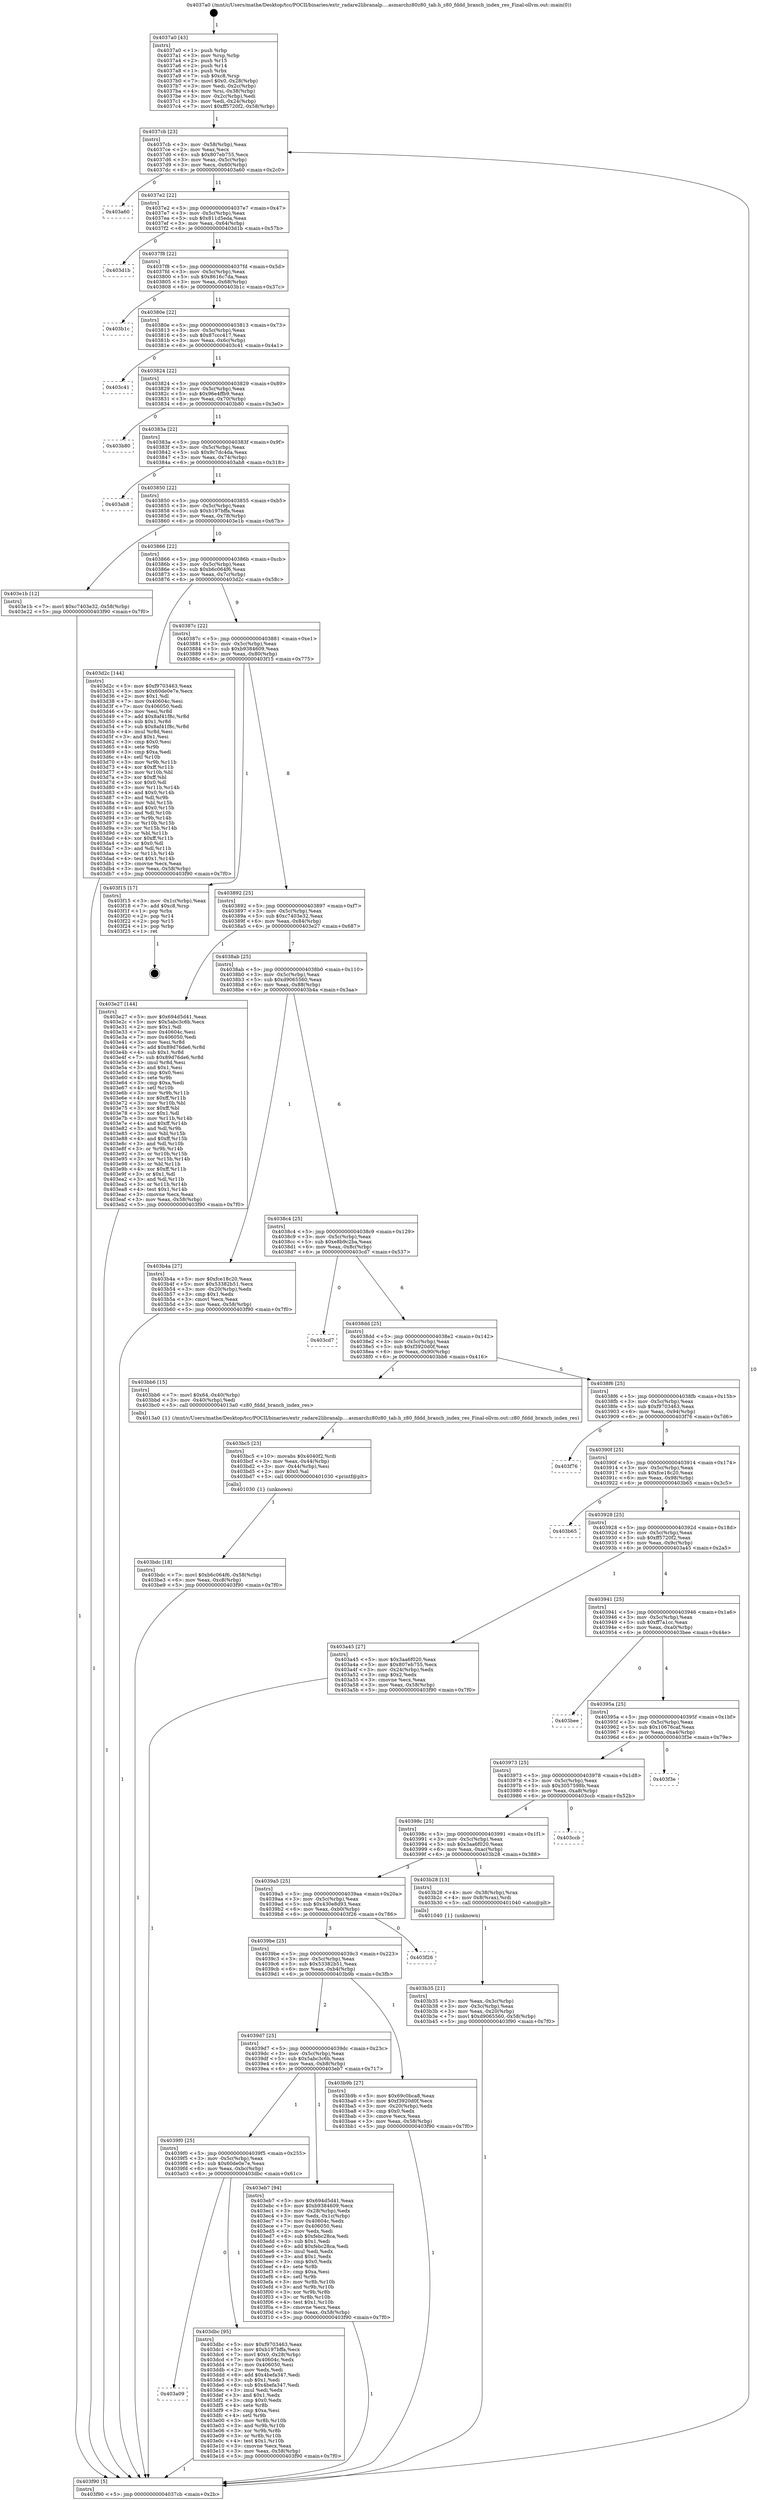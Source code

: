 digraph "0x4037a0" {
  label = "0x4037a0 (/mnt/c/Users/mathe/Desktop/tcc/POCII/binaries/extr_radare2libranalp....asmarchz80z80_tab.h_z80_fddd_branch_index_res_Final-ollvm.out::main(0))"
  labelloc = "t"
  node[shape=record]

  Entry [label="",width=0.3,height=0.3,shape=circle,fillcolor=black,style=filled]
  "0x4037cb" [label="{
     0x4037cb [23]\l
     | [instrs]\l
     &nbsp;&nbsp;0x4037cb \<+3\>: mov -0x58(%rbp),%eax\l
     &nbsp;&nbsp;0x4037ce \<+2\>: mov %eax,%ecx\l
     &nbsp;&nbsp;0x4037d0 \<+6\>: sub $0x807eb755,%ecx\l
     &nbsp;&nbsp;0x4037d6 \<+3\>: mov %eax,-0x5c(%rbp)\l
     &nbsp;&nbsp;0x4037d9 \<+3\>: mov %ecx,-0x60(%rbp)\l
     &nbsp;&nbsp;0x4037dc \<+6\>: je 0000000000403a60 \<main+0x2c0\>\l
  }"]
  "0x403a60" [label="{
     0x403a60\l
  }", style=dashed]
  "0x4037e2" [label="{
     0x4037e2 [22]\l
     | [instrs]\l
     &nbsp;&nbsp;0x4037e2 \<+5\>: jmp 00000000004037e7 \<main+0x47\>\l
     &nbsp;&nbsp;0x4037e7 \<+3\>: mov -0x5c(%rbp),%eax\l
     &nbsp;&nbsp;0x4037ea \<+5\>: sub $0x811d5eda,%eax\l
     &nbsp;&nbsp;0x4037ef \<+3\>: mov %eax,-0x64(%rbp)\l
     &nbsp;&nbsp;0x4037f2 \<+6\>: je 0000000000403d1b \<main+0x57b\>\l
  }"]
  Exit [label="",width=0.3,height=0.3,shape=circle,fillcolor=black,style=filled,peripheries=2]
  "0x403d1b" [label="{
     0x403d1b\l
  }", style=dashed]
  "0x4037f8" [label="{
     0x4037f8 [22]\l
     | [instrs]\l
     &nbsp;&nbsp;0x4037f8 \<+5\>: jmp 00000000004037fd \<main+0x5d\>\l
     &nbsp;&nbsp;0x4037fd \<+3\>: mov -0x5c(%rbp),%eax\l
     &nbsp;&nbsp;0x403800 \<+5\>: sub $0x8616c7da,%eax\l
     &nbsp;&nbsp;0x403805 \<+3\>: mov %eax,-0x68(%rbp)\l
     &nbsp;&nbsp;0x403808 \<+6\>: je 0000000000403b1c \<main+0x37c\>\l
  }"]
  "0x403a09" [label="{
     0x403a09\l
  }", style=dashed]
  "0x403b1c" [label="{
     0x403b1c\l
  }", style=dashed]
  "0x40380e" [label="{
     0x40380e [22]\l
     | [instrs]\l
     &nbsp;&nbsp;0x40380e \<+5\>: jmp 0000000000403813 \<main+0x73\>\l
     &nbsp;&nbsp;0x403813 \<+3\>: mov -0x5c(%rbp),%eax\l
     &nbsp;&nbsp;0x403816 \<+5\>: sub $0x87ccc417,%eax\l
     &nbsp;&nbsp;0x40381b \<+3\>: mov %eax,-0x6c(%rbp)\l
     &nbsp;&nbsp;0x40381e \<+6\>: je 0000000000403c41 \<main+0x4a1\>\l
  }"]
  "0x403dbc" [label="{
     0x403dbc [95]\l
     | [instrs]\l
     &nbsp;&nbsp;0x403dbc \<+5\>: mov $0xf9703463,%eax\l
     &nbsp;&nbsp;0x403dc1 \<+5\>: mov $0xb197bffa,%ecx\l
     &nbsp;&nbsp;0x403dc6 \<+7\>: movl $0x0,-0x28(%rbp)\l
     &nbsp;&nbsp;0x403dcd \<+7\>: mov 0x40604c,%edx\l
     &nbsp;&nbsp;0x403dd4 \<+7\>: mov 0x406050,%esi\l
     &nbsp;&nbsp;0x403ddb \<+2\>: mov %edx,%edi\l
     &nbsp;&nbsp;0x403ddd \<+6\>: add $0x4befa347,%edi\l
     &nbsp;&nbsp;0x403de3 \<+3\>: sub $0x1,%edi\l
     &nbsp;&nbsp;0x403de6 \<+6\>: sub $0x4befa347,%edi\l
     &nbsp;&nbsp;0x403dec \<+3\>: imul %edi,%edx\l
     &nbsp;&nbsp;0x403def \<+3\>: and $0x1,%edx\l
     &nbsp;&nbsp;0x403df2 \<+3\>: cmp $0x0,%edx\l
     &nbsp;&nbsp;0x403df5 \<+4\>: sete %r8b\l
     &nbsp;&nbsp;0x403df9 \<+3\>: cmp $0xa,%esi\l
     &nbsp;&nbsp;0x403dfc \<+4\>: setl %r9b\l
     &nbsp;&nbsp;0x403e00 \<+3\>: mov %r8b,%r10b\l
     &nbsp;&nbsp;0x403e03 \<+3\>: and %r9b,%r10b\l
     &nbsp;&nbsp;0x403e06 \<+3\>: xor %r9b,%r8b\l
     &nbsp;&nbsp;0x403e09 \<+3\>: or %r8b,%r10b\l
     &nbsp;&nbsp;0x403e0c \<+4\>: test $0x1,%r10b\l
     &nbsp;&nbsp;0x403e10 \<+3\>: cmovne %ecx,%eax\l
     &nbsp;&nbsp;0x403e13 \<+3\>: mov %eax,-0x58(%rbp)\l
     &nbsp;&nbsp;0x403e16 \<+5\>: jmp 0000000000403f90 \<main+0x7f0\>\l
  }"]
  "0x403c41" [label="{
     0x403c41\l
  }", style=dashed]
  "0x403824" [label="{
     0x403824 [22]\l
     | [instrs]\l
     &nbsp;&nbsp;0x403824 \<+5\>: jmp 0000000000403829 \<main+0x89\>\l
     &nbsp;&nbsp;0x403829 \<+3\>: mov -0x5c(%rbp),%eax\l
     &nbsp;&nbsp;0x40382c \<+5\>: sub $0x96e4ffb9,%eax\l
     &nbsp;&nbsp;0x403831 \<+3\>: mov %eax,-0x70(%rbp)\l
     &nbsp;&nbsp;0x403834 \<+6\>: je 0000000000403b80 \<main+0x3e0\>\l
  }"]
  "0x4039f0" [label="{
     0x4039f0 [25]\l
     | [instrs]\l
     &nbsp;&nbsp;0x4039f0 \<+5\>: jmp 00000000004039f5 \<main+0x255\>\l
     &nbsp;&nbsp;0x4039f5 \<+3\>: mov -0x5c(%rbp),%eax\l
     &nbsp;&nbsp;0x4039f8 \<+5\>: sub $0x60de0e7e,%eax\l
     &nbsp;&nbsp;0x4039fd \<+6\>: mov %eax,-0xbc(%rbp)\l
     &nbsp;&nbsp;0x403a03 \<+6\>: je 0000000000403dbc \<main+0x61c\>\l
  }"]
  "0x403b80" [label="{
     0x403b80\l
  }", style=dashed]
  "0x40383a" [label="{
     0x40383a [22]\l
     | [instrs]\l
     &nbsp;&nbsp;0x40383a \<+5\>: jmp 000000000040383f \<main+0x9f\>\l
     &nbsp;&nbsp;0x40383f \<+3\>: mov -0x5c(%rbp),%eax\l
     &nbsp;&nbsp;0x403842 \<+5\>: sub $0x9c7dc4da,%eax\l
     &nbsp;&nbsp;0x403847 \<+3\>: mov %eax,-0x74(%rbp)\l
     &nbsp;&nbsp;0x40384a \<+6\>: je 0000000000403ab8 \<main+0x318\>\l
  }"]
  "0x403eb7" [label="{
     0x403eb7 [94]\l
     | [instrs]\l
     &nbsp;&nbsp;0x403eb7 \<+5\>: mov $0x694d5d41,%eax\l
     &nbsp;&nbsp;0x403ebc \<+5\>: mov $0xb9384609,%ecx\l
     &nbsp;&nbsp;0x403ec1 \<+3\>: mov -0x28(%rbp),%edx\l
     &nbsp;&nbsp;0x403ec4 \<+3\>: mov %edx,-0x1c(%rbp)\l
     &nbsp;&nbsp;0x403ec7 \<+7\>: mov 0x40604c,%edx\l
     &nbsp;&nbsp;0x403ece \<+7\>: mov 0x406050,%esi\l
     &nbsp;&nbsp;0x403ed5 \<+2\>: mov %edx,%edi\l
     &nbsp;&nbsp;0x403ed7 \<+6\>: sub $0xfebc28ca,%edi\l
     &nbsp;&nbsp;0x403edd \<+3\>: sub $0x1,%edi\l
     &nbsp;&nbsp;0x403ee0 \<+6\>: add $0xfebc28ca,%edi\l
     &nbsp;&nbsp;0x403ee6 \<+3\>: imul %edi,%edx\l
     &nbsp;&nbsp;0x403ee9 \<+3\>: and $0x1,%edx\l
     &nbsp;&nbsp;0x403eec \<+3\>: cmp $0x0,%edx\l
     &nbsp;&nbsp;0x403eef \<+4\>: sete %r8b\l
     &nbsp;&nbsp;0x403ef3 \<+3\>: cmp $0xa,%esi\l
     &nbsp;&nbsp;0x403ef6 \<+4\>: setl %r9b\l
     &nbsp;&nbsp;0x403efa \<+3\>: mov %r8b,%r10b\l
     &nbsp;&nbsp;0x403efd \<+3\>: and %r9b,%r10b\l
     &nbsp;&nbsp;0x403f00 \<+3\>: xor %r9b,%r8b\l
     &nbsp;&nbsp;0x403f03 \<+3\>: or %r8b,%r10b\l
     &nbsp;&nbsp;0x403f06 \<+4\>: test $0x1,%r10b\l
     &nbsp;&nbsp;0x403f0a \<+3\>: cmovne %ecx,%eax\l
     &nbsp;&nbsp;0x403f0d \<+3\>: mov %eax,-0x58(%rbp)\l
     &nbsp;&nbsp;0x403f10 \<+5\>: jmp 0000000000403f90 \<main+0x7f0\>\l
  }"]
  "0x403ab8" [label="{
     0x403ab8\l
  }", style=dashed]
  "0x403850" [label="{
     0x403850 [22]\l
     | [instrs]\l
     &nbsp;&nbsp;0x403850 \<+5\>: jmp 0000000000403855 \<main+0xb5\>\l
     &nbsp;&nbsp;0x403855 \<+3\>: mov -0x5c(%rbp),%eax\l
     &nbsp;&nbsp;0x403858 \<+5\>: sub $0xb197bffa,%eax\l
     &nbsp;&nbsp;0x40385d \<+3\>: mov %eax,-0x78(%rbp)\l
     &nbsp;&nbsp;0x403860 \<+6\>: je 0000000000403e1b \<main+0x67b\>\l
  }"]
  "0x403bdc" [label="{
     0x403bdc [18]\l
     | [instrs]\l
     &nbsp;&nbsp;0x403bdc \<+7\>: movl $0xb6c064f6,-0x58(%rbp)\l
     &nbsp;&nbsp;0x403be3 \<+6\>: mov %eax,-0xc8(%rbp)\l
     &nbsp;&nbsp;0x403be9 \<+5\>: jmp 0000000000403f90 \<main+0x7f0\>\l
  }"]
  "0x403e1b" [label="{
     0x403e1b [12]\l
     | [instrs]\l
     &nbsp;&nbsp;0x403e1b \<+7\>: movl $0xc7403e32,-0x58(%rbp)\l
     &nbsp;&nbsp;0x403e22 \<+5\>: jmp 0000000000403f90 \<main+0x7f0\>\l
  }"]
  "0x403866" [label="{
     0x403866 [22]\l
     | [instrs]\l
     &nbsp;&nbsp;0x403866 \<+5\>: jmp 000000000040386b \<main+0xcb\>\l
     &nbsp;&nbsp;0x40386b \<+3\>: mov -0x5c(%rbp),%eax\l
     &nbsp;&nbsp;0x40386e \<+5\>: sub $0xb6c064f6,%eax\l
     &nbsp;&nbsp;0x403873 \<+3\>: mov %eax,-0x7c(%rbp)\l
     &nbsp;&nbsp;0x403876 \<+6\>: je 0000000000403d2c \<main+0x58c\>\l
  }"]
  "0x403bc5" [label="{
     0x403bc5 [23]\l
     | [instrs]\l
     &nbsp;&nbsp;0x403bc5 \<+10\>: movabs $0x4040f2,%rdi\l
     &nbsp;&nbsp;0x403bcf \<+3\>: mov %eax,-0x44(%rbp)\l
     &nbsp;&nbsp;0x403bd2 \<+3\>: mov -0x44(%rbp),%esi\l
     &nbsp;&nbsp;0x403bd5 \<+2\>: mov $0x0,%al\l
     &nbsp;&nbsp;0x403bd7 \<+5\>: call 0000000000401030 \<printf@plt\>\l
     | [calls]\l
     &nbsp;&nbsp;0x401030 \{1\} (unknown)\l
  }"]
  "0x403d2c" [label="{
     0x403d2c [144]\l
     | [instrs]\l
     &nbsp;&nbsp;0x403d2c \<+5\>: mov $0xf9703463,%eax\l
     &nbsp;&nbsp;0x403d31 \<+5\>: mov $0x60de0e7e,%ecx\l
     &nbsp;&nbsp;0x403d36 \<+2\>: mov $0x1,%dl\l
     &nbsp;&nbsp;0x403d38 \<+7\>: mov 0x40604c,%esi\l
     &nbsp;&nbsp;0x403d3f \<+7\>: mov 0x406050,%edi\l
     &nbsp;&nbsp;0x403d46 \<+3\>: mov %esi,%r8d\l
     &nbsp;&nbsp;0x403d49 \<+7\>: add $0x8af41f8c,%r8d\l
     &nbsp;&nbsp;0x403d50 \<+4\>: sub $0x1,%r8d\l
     &nbsp;&nbsp;0x403d54 \<+7\>: sub $0x8af41f8c,%r8d\l
     &nbsp;&nbsp;0x403d5b \<+4\>: imul %r8d,%esi\l
     &nbsp;&nbsp;0x403d5f \<+3\>: and $0x1,%esi\l
     &nbsp;&nbsp;0x403d62 \<+3\>: cmp $0x0,%esi\l
     &nbsp;&nbsp;0x403d65 \<+4\>: sete %r9b\l
     &nbsp;&nbsp;0x403d69 \<+3\>: cmp $0xa,%edi\l
     &nbsp;&nbsp;0x403d6c \<+4\>: setl %r10b\l
     &nbsp;&nbsp;0x403d70 \<+3\>: mov %r9b,%r11b\l
     &nbsp;&nbsp;0x403d73 \<+4\>: xor $0xff,%r11b\l
     &nbsp;&nbsp;0x403d77 \<+3\>: mov %r10b,%bl\l
     &nbsp;&nbsp;0x403d7a \<+3\>: xor $0xff,%bl\l
     &nbsp;&nbsp;0x403d7d \<+3\>: xor $0x0,%dl\l
     &nbsp;&nbsp;0x403d80 \<+3\>: mov %r11b,%r14b\l
     &nbsp;&nbsp;0x403d83 \<+4\>: and $0x0,%r14b\l
     &nbsp;&nbsp;0x403d87 \<+3\>: and %dl,%r9b\l
     &nbsp;&nbsp;0x403d8a \<+3\>: mov %bl,%r15b\l
     &nbsp;&nbsp;0x403d8d \<+4\>: and $0x0,%r15b\l
     &nbsp;&nbsp;0x403d91 \<+3\>: and %dl,%r10b\l
     &nbsp;&nbsp;0x403d94 \<+3\>: or %r9b,%r14b\l
     &nbsp;&nbsp;0x403d97 \<+3\>: or %r10b,%r15b\l
     &nbsp;&nbsp;0x403d9a \<+3\>: xor %r15b,%r14b\l
     &nbsp;&nbsp;0x403d9d \<+3\>: or %bl,%r11b\l
     &nbsp;&nbsp;0x403da0 \<+4\>: xor $0xff,%r11b\l
     &nbsp;&nbsp;0x403da4 \<+3\>: or $0x0,%dl\l
     &nbsp;&nbsp;0x403da7 \<+3\>: and %dl,%r11b\l
     &nbsp;&nbsp;0x403daa \<+3\>: or %r11b,%r14b\l
     &nbsp;&nbsp;0x403dad \<+4\>: test $0x1,%r14b\l
     &nbsp;&nbsp;0x403db1 \<+3\>: cmovne %ecx,%eax\l
     &nbsp;&nbsp;0x403db4 \<+3\>: mov %eax,-0x58(%rbp)\l
     &nbsp;&nbsp;0x403db7 \<+5\>: jmp 0000000000403f90 \<main+0x7f0\>\l
  }"]
  "0x40387c" [label="{
     0x40387c [22]\l
     | [instrs]\l
     &nbsp;&nbsp;0x40387c \<+5\>: jmp 0000000000403881 \<main+0xe1\>\l
     &nbsp;&nbsp;0x403881 \<+3\>: mov -0x5c(%rbp),%eax\l
     &nbsp;&nbsp;0x403884 \<+5\>: sub $0xb9384609,%eax\l
     &nbsp;&nbsp;0x403889 \<+3\>: mov %eax,-0x80(%rbp)\l
     &nbsp;&nbsp;0x40388c \<+6\>: je 0000000000403f15 \<main+0x775\>\l
  }"]
  "0x4039d7" [label="{
     0x4039d7 [25]\l
     | [instrs]\l
     &nbsp;&nbsp;0x4039d7 \<+5\>: jmp 00000000004039dc \<main+0x23c\>\l
     &nbsp;&nbsp;0x4039dc \<+3\>: mov -0x5c(%rbp),%eax\l
     &nbsp;&nbsp;0x4039df \<+5\>: sub $0x5abc3c6b,%eax\l
     &nbsp;&nbsp;0x4039e4 \<+6\>: mov %eax,-0xb8(%rbp)\l
     &nbsp;&nbsp;0x4039ea \<+6\>: je 0000000000403eb7 \<main+0x717\>\l
  }"]
  "0x403f15" [label="{
     0x403f15 [17]\l
     | [instrs]\l
     &nbsp;&nbsp;0x403f15 \<+3\>: mov -0x1c(%rbp),%eax\l
     &nbsp;&nbsp;0x403f18 \<+7\>: add $0xc8,%rsp\l
     &nbsp;&nbsp;0x403f1f \<+1\>: pop %rbx\l
     &nbsp;&nbsp;0x403f20 \<+2\>: pop %r14\l
     &nbsp;&nbsp;0x403f22 \<+2\>: pop %r15\l
     &nbsp;&nbsp;0x403f24 \<+1\>: pop %rbp\l
     &nbsp;&nbsp;0x403f25 \<+1\>: ret\l
  }"]
  "0x403892" [label="{
     0x403892 [25]\l
     | [instrs]\l
     &nbsp;&nbsp;0x403892 \<+5\>: jmp 0000000000403897 \<main+0xf7\>\l
     &nbsp;&nbsp;0x403897 \<+3\>: mov -0x5c(%rbp),%eax\l
     &nbsp;&nbsp;0x40389a \<+5\>: sub $0xc7403e32,%eax\l
     &nbsp;&nbsp;0x40389f \<+6\>: mov %eax,-0x84(%rbp)\l
     &nbsp;&nbsp;0x4038a5 \<+6\>: je 0000000000403e27 \<main+0x687\>\l
  }"]
  "0x403b9b" [label="{
     0x403b9b [27]\l
     | [instrs]\l
     &nbsp;&nbsp;0x403b9b \<+5\>: mov $0x69c0bca8,%eax\l
     &nbsp;&nbsp;0x403ba0 \<+5\>: mov $0xf3920d0f,%ecx\l
     &nbsp;&nbsp;0x403ba5 \<+3\>: mov -0x20(%rbp),%edx\l
     &nbsp;&nbsp;0x403ba8 \<+3\>: cmp $0x0,%edx\l
     &nbsp;&nbsp;0x403bab \<+3\>: cmove %ecx,%eax\l
     &nbsp;&nbsp;0x403bae \<+3\>: mov %eax,-0x58(%rbp)\l
     &nbsp;&nbsp;0x403bb1 \<+5\>: jmp 0000000000403f90 \<main+0x7f0\>\l
  }"]
  "0x403e27" [label="{
     0x403e27 [144]\l
     | [instrs]\l
     &nbsp;&nbsp;0x403e27 \<+5\>: mov $0x694d5d41,%eax\l
     &nbsp;&nbsp;0x403e2c \<+5\>: mov $0x5abc3c6b,%ecx\l
     &nbsp;&nbsp;0x403e31 \<+2\>: mov $0x1,%dl\l
     &nbsp;&nbsp;0x403e33 \<+7\>: mov 0x40604c,%esi\l
     &nbsp;&nbsp;0x403e3a \<+7\>: mov 0x406050,%edi\l
     &nbsp;&nbsp;0x403e41 \<+3\>: mov %esi,%r8d\l
     &nbsp;&nbsp;0x403e44 \<+7\>: add $0x89d76de6,%r8d\l
     &nbsp;&nbsp;0x403e4b \<+4\>: sub $0x1,%r8d\l
     &nbsp;&nbsp;0x403e4f \<+7\>: sub $0x89d76de6,%r8d\l
     &nbsp;&nbsp;0x403e56 \<+4\>: imul %r8d,%esi\l
     &nbsp;&nbsp;0x403e5a \<+3\>: and $0x1,%esi\l
     &nbsp;&nbsp;0x403e5d \<+3\>: cmp $0x0,%esi\l
     &nbsp;&nbsp;0x403e60 \<+4\>: sete %r9b\l
     &nbsp;&nbsp;0x403e64 \<+3\>: cmp $0xa,%edi\l
     &nbsp;&nbsp;0x403e67 \<+4\>: setl %r10b\l
     &nbsp;&nbsp;0x403e6b \<+3\>: mov %r9b,%r11b\l
     &nbsp;&nbsp;0x403e6e \<+4\>: xor $0xff,%r11b\l
     &nbsp;&nbsp;0x403e72 \<+3\>: mov %r10b,%bl\l
     &nbsp;&nbsp;0x403e75 \<+3\>: xor $0xff,%bl\l
     &nbsp;&nbsp;0x403e78 \<+3\>: xor $0x1,%dl\l
     &nbsp;&nbsp;0x403e7b \<+3\>: mov %r11b,%r14b\l
     &nbsp;&nbsp;0x403e7e \<+4\>: and $0xff,%r14b\l
     &nbsp;&nbsp;0x403e82 \<+3\>: and %dl,%r9b\l
     &nbsp;&nbsp;0x403e85 \<+3\>: mov %bl,%r15b\l
     &nbsp;&nbsp;0x403e88 \<+4\>: and $0xff,%r15b\l
     &nbsp;&nbsp;0x403e8c \<+3\>: and %dl,%r10b\l
     &nbsp;&nbsp;0x403e8f \<+3\>: or %r9b,%r14b\l
     &nbsp;&nbsp;0x403e92 \<+3\>: or %r10b,%r15b\l
     &nbsp;&nbsp;0x403e95 \<+3\>: xor %r15b,%r14b\l
     &nbsp;&nbsp;0x403e98 \<+3\>: or %bl,%r11b\l
     &nbsp;&nbsp;0x403e9b \<+4\>: xor $0xff,%r11b\l
     &nbsp;&nbsp;0x403e9f \<+3\>: or $0x1,%dl\l
     &nbsp;&nbsp;0x403ea2 \<+3\>: and %dl,%r11b\l
     &nbsp;&nbsp;0x403ea5 \<+3\>: or %r11b,%r14b\l
     &nbsp;&nbsp;0x403ea8 \<+4\>: test $0x1,%r14b\l
     &nbsp;&nbsp;0x403eac \<+3\>: cmovne %ecx,%eax\l
     &nbsp;&nbsp;0x403eaf \<+3\>: mov %eax,-0x58(%rbp)\l
     &nbsp;&nbsp;0x403eb2 \<+5\>: jmp 0000000000403f90 \<main+0x7f0\>\l
  }"]
  "0x4038ab" [label="{
     0x4038ab [25]\l
     | [instrs]\l
     &nbsp;&nbsp;0x4038ab \<+5\>: jmp 00000000004038b0 \<main+0x110\>\l
     &nbsp;&nbsp;0x4038b0 \<+3\>: mov -0x5c(%rbp),%eax\l
     &nbsp;&nbsp;0x4038b3 \<+5\>: sub $0xd9065560,%eax\l
     &nbsp;&nbsp;0x4038b8 \<+6\>: mov %eax,-0x88(%rbp)\l
     &nbsp;&nbsp;0x4038be \<+6\>: je 0000000000403b4a \<main+0x3aa\>\l
  }"]
  "0x4039be" [label="{
     0x4039be [25]\l
     | [instrs]\l
     &nbsp;&nbsp;0x4039be \<+5\>: jmp 00000000004039c3 \<main+0x223\>\l
     &nbsp;&nbsp;0x4039c3 \<+3\>: mov -0x5c(%rbp),%eax\l
     &nbsp;&nbsp;0x4039c6 \<+5\>: sub $0x53382b51,%eax\l
     &nbsp;&nbsp;0x4039cb \<+6\>: mov %eax,-0xb4(%rbp)\l
     &nbsp;&nbsp;0x4039d1 \<+6\>: je 0000000000403b9b \<main+0x3fb\>\l
  }"]
  "0x403b4a" [label="{
     0x403b4a [27]\l
     | [instrs]\l
     &nbsp;&nbsp;0x403b4a \<+5\>: mov $0xfce18c20,%eax\l
     &nbsp;&nbsp;0x403b4f \<+5\>: mov $0x53382b51,%ecx\l
     &nbsp;&nbsp;0x403b54 \<+3\>: mov -0x20(%rbp),%edx\l
     &nbsp;&nbsp;0x403b57 \<+3\>: cmp $0x1,%edx\l
     &nbsp;&nbsp;0x403b5a \<+3\>: cmovl %ecx,%eax\l
     &nbsp;&nbsp;0x403b5d \<+3\>: mov %eax,-0x58(%rbp)\l
     &nbsp;&nbsp;0x403b60 \<+5\>: jmp 0000000000403f90 \<main+0x7f0\>\l
  }"]
  "0x4038c4" [label="{
     0x4038c4 [25]\l
     | [instrs]\l
     &nbsp;&nbsp;0x4038c4 \<+5\>: jmp 00000000004038c9 \<main+0x129\>\l
     &nbsp;&nbsp;0x4038c9 \<+3\>: mov -0x5c(%rbp),%eax\l
     &nbsp;&nbsp;0x4038cc \<+5\>: sub $0xe8b9c2ba,%eax\l
     &nbsp;&nbsp;0x4038d1 \<+6\>: mov %eax,-0x8c(%rbp)\l
     &nbsp;&nbsp;0x4038d7 \<+6\>: je 0000000000403cd7 \<main+0x537\>\l
  }"]
  "0x403f26" [label="{
     0x403f26\l
  }", style=dashed]
  "0x403cd7" [label="{
     0x403cd7\l
  }", style=dashed]
  "0x4038dd" [label="{
     0x4038dd [25]\l
     | [instrs]\l
     &nbsp;&nbsp;0x4038dd \<+5\>: jmp 00000000004038e2 \<main+0x142\>\l
     &nbsp;&nbsp;0x4038e2 \<+3\>: mov -0x5c(%rbp),%eax\l
     &nbsp;&nbsp;0x4038e5 \<+5\>: sub $0xf3920d0f,%eax\l
     &nbsp;&nbsp;0x4038ea \<+6\>: mov %eax,-0x90(%rbp)\l
     &nbsp;&nbsp;0x4038f0 \<+6\>: je 0000000000403bb6 \<main+0x416\>\l
  }"]
  "0x403b35" [label="{
     0x403b35 [21]\l
     | [instrs]\l
     &nbsp;&nbsp;0x403b35 \<+3\>: mov %eax,-0x3c(%rbp)\l
     &nbsp;&nbsp;0x403b38 \<+3\>: mov -0x3c(%rbp),%eax\l
     &nbsp;&nbsp;0x403b3b \<+3\>: mov %eax,-0x20(%rbp)\l
     &nbsp;&nbsp;0x403b3e \<+7\>: movl $0xd9065560,-0x58(%rbp)\l
     &nbsp;&nbsp;0x403b45 \<+5\>: jmp 0000000000403f90 \<main+0x7f0\>\l
  }"]
  "0x403bb6" [label="{
     0x403bb6 [15]\l
     | [instrs]\l
     &nbsp;&nbsp;0x403bb6 \<+7\>: movl $0x64,-0x40(%rbp)\l
     &nbsp;&nbsp;0x403bbd \<+3\>: mov -0x40(%rbp),%edi\l
     &nbsp;&nbsp;0x403bc0 \<+5\>: call 00000000004013a0 \<z80_fddd_branch_index_res\>\l
     | [calls]\l
     &nbsp;&nbsp;0x4013a0 \{1\} (/mnt/c/Users/mathe/Desktop/tcc/POCII/binaries/extr_radare2libranalp....asmarchz80z80_tab.h_z80_fddd_branch_index_res_Final-ollvm.out::z80_fddd_branch_index_res)\l
  }"]
  "0x4038f6" [label="{
     0x4038f6 [25]\l
     | [instrs]\l
     &nbsp;&nbsp;0x4038f6 \<+5\>: jmp 00000000004038fb \<main+0x15b\>\l
     &nbsp;&nbsp;0x4038fb \<+3\>: mov -0x5c(%rbp),%eax\l
     &nbsp;&nbsp;0x4038fe \<+5\>: sub $0xf9703463,%eax\l
     &nbsp;&nbsp;0x403903 \<+6\>: mov %eax,-0x94(%rbp)\l
     &nbsp;&nbsp;0x403909 \<+6\>: je 0000000000403f76 \<main+0x7d6\>\l
  }"]
  "0x4039a5" [label="{
     0x4039a5 [25]\l
     | [instrs]\l
     &nbsp;&nbsp;0x4039a5 \<+5\>: jmp 00000000004039aa \<main+0x20a\>\l
     &nbsp;&nbsp;0x4039aa \<+3\>: mov -0x5c(%rbp),%eax\l
     &nbsp;&nbsp;0x4039ad \<+5\>: sub $0x430e8d93,%eax\l
     &nbsp;&nbsp;0x4039b2 \<+6\>: mov %eax,-0xb0(%rbp)\l
     &nbsp;&nbsp;0x4039b8 \<+6\>: je 0000000000403f26 \<main+0x786\>\l
  }"]
  "0x403f76" [label="{
     0x403f76\l
  }", style=dashed]
  "0x40390f" [label="{
     0x40390f [25]\l
     | [instrs]\l
     &nbsp;&nbsp;0x40390f \<+5\>: jmp 0000000000403914 \<main+0x174\>\l
     &nbsp;&nbsp;0x403914 \<+3\>: mov -0x5c(%rbp),%eax\l
     &nbsp;&nbsp;0x403917 \<+5\>: sub $0xfce18c20,%eax\l
     &nbsp;&nbsp;0x40391c \<+6\>: mov %eax,-0x98(%rbp)\l
     &nbsp;&nbsp;0x403922 \<+6\>: je 0000000000403b65 \<main+0x3c5\>\l
  }"]
  "0x403b28" [label="{
     0x403b28 [13]\l
     | [instrs]\l
     &nbsp;&nbsp;0x403b28 \<+4\>: mov -0x38(%rbp),%rax\l
     &nbsp;&nbsp;0x403b2c \<+4\>: mov 0x8(%rax),%rdi\l
     &nbsp;&nbsp;0x403b30 \<+5\>: call 0000000000401040 \<atoi@plt\>\l
     | [calls]\l
     &nbsp;&nbsp;0x401040 \{1\} (unknown)\l
  }"]
  "0x403b65" [label="{
     0x403b65\l
  }", style=dashed]
  "0x403928" [label="{
     0x403928 [25]\l
     | [instrs]\l
     &nbsp;&nbsp;0x403928 \<+5\>: jmp 000000000040392d \<main+0x18d\>\l
     &nbsp;&nbsp;0x40392d \<+3\>: mov -0x5c(%rbp),%eax\l
     &nbsp;&nbsp;0x403930 \<+5\>: sub $0xff5720f2,%eax\l
     &nbsp;&nbsp;0x403935 \<+6\>: mov %eax,-0x9c(%rbp)\l
     &nbsp;&nbsp;0x40393b \<+6\>: je 0000000000403a45 \<main+0x2a5\>\l
  }"]
  "0x40398c" [label="{
     0x40398c [25]\l
     | [instrs]\l
     &nbsp;&nbsp;0x40398c \<+5\>: jmp 0000000000403991 \<main+0x1f1\>\l
     &nbsp;&nbsp;0x403991 \<+3\>: mov -0x5c(%rbp),%eax\l
     &nbsp;&nbsp;0x403994 \<+5\>: sub $0x3aa6f020,%eax\l
     &nbsp;&nbsp;0x403999 \<+6\>: mov %eax,-0xac(%rbp)\l
     &nbsp;&nbsp;0x40399f \<+6\>: je 0000000000403b28 \<main+0x388\>\l
  }"]
  "0x403a45" [label="{
     0x403a45 [27]\l
     | [instrs]\l
     &nbsp;&nbsp;0x403a45 \<+5\>: mov $0x3aa6f020,%eax\l
     &nbsp;&nbsp;0x403a4a \<+5\>: mov $0x807eb755,%ecx\l
     &nbsp;&nbsp;0x403a4f \<+3\>: mov -0x24(%rbp),%edx\l
     &nbsp;&nbsp;0x403a52 \<+3\>: cmp $0x2,%edx\l
     &nbsp;&nbsp;0x403a55 \<+3\>: cmovne %ecx,%eax\l
     &nbsp;&nbsp;0x403a58 \<+3\>: mov %eax,-0x58(%rbp)\l
     &nbsp;&nbsp;0x403a5b \<+5\>: jmp 0000000000403f90 \<main+0x7f0\>\l
  }"]
  "0x403941" [label="{
     0x403941 [25]\l
     | [instrs]\l
     &nbsp;&nbsp;0x403941 \<+5\>: jmp 0000000000403946 \<main+0x1a6\>\l
     &nbsp;&nbsp;0x403946 \<+3\>: mov -0x5c(%rbp),%eax\l
     &nbsp;&nbsp;0x403949 \<+5\>: sub $0xff7a1cc,%eax\l
     &nbsp;&nbsp;0x40394e \<+6\>: mov %eax,-0xa0(%rbp)\l
     &nbsp;&nbsp;0x403954 \<+6\>: je 0000000000403bee \<main+0x44e\>\l
  }"]
  "0x403f90" [label="{
     0x403f90 [5]\l
     | [instrs]\l
     &nbsp;&nbsp;0x403f90 \<+5\>: jmp 00000000004037cb \<main+0x2b\>\l
  }"]
  "0x4037a0" [label="{
     0x4037a0 [43]\l
     | [instrs]\l
     &nbsp;&nbsp;0x4037a0 \<+1\>: push %rbp\l
     &nbsp;&nbsp;0x4037a1 \<+3\>: mov %rsp,%rbp\l
     &nbsp;&nbsp;0x4037a4 \<+2\>: push %r15\l
     &nbsp;&nbsp;0x4037a6 \<+2\>: push %r14\l
     &nbsp;&nbsp;0x4037a8 \<+1\>: push %rbx\l
     &nbsp;&nbsp;0x4037a9 \<+7\>: sub $0xc8,%rsp\l
     &nbsp;&nbsp;0x4037b0 \<+7\>: movl $0x0,-0x28(%rbp)\l
     &nbsp;&nbsp;0x4037b7 \<+3\>: mov %edi,-0x2c(%rbp)\l
     &nbsp;&nbsp;0x4037ba \<+4\>: mov %rsi,-0x38(%rbp)\l
     &nbsp;&nbsp;0x4037be \<+3\>: mov -0x2c(%rbp),%edi\l
     &nbsp;&nbsp;0x4037c1 \<+3\>: mov %edi,-0x24(%rbp)\l
     &nbsp;&nbsp;0x4037c4 \<+7\>: movl $0xff5720f2,-0x58(%rbp)\l
  }"]
  "0x403ccb" [label="{
     0x403ccb\l
  }", style=dashed]
  "0x403bee" [label="{
     0x403bee\l
  }", style=dashed]
  "0x40395a" [label="{
     0x40395a [25]\l
     | [instrs]\l
     &nbsp;&nbsp;0x40395a \<+5\>: jmp 000000000040395f \<main+0x1bf\>\l
     &nbsp;&nbsp;0x40395f \<+3\>: mov -0x5c(%rbp),%eax\l
     &nbsp;&nbsp;0x403962 \<+5\>: sub $0x10676caf,%eax\l
     &nbsp;&nbsp;0x403967 \<+6\>: mov %eax,-0xa4(%rbp)\l
     &nbsp;&nbsp;0x40396d \<+6\>: je 0000000000403f3e \<main+0x79e\>\l
  }"]
  "0x403973" [label="{
     0x403973 [25]\l
     | [instrs]\l
     &nbsp;&nbsp;0x403973 \<+5\>: jmp 0000000000403978 \<main+0x1d8\>\l
     &nbsp;&nbsp;0x403978 \<+3\>: mov -0x5c(%rbp),%eax\l
     &nbsp;&nbsp;0x40397b \<+5\>: sub $0x3057598b,%eax\l
     &nbsp;&nbsp;0x403980 \<+6\>: mov %eax,-0xa8(%rbp)\l
     &nbsp;&nbsp;0x403986 \<+6\>: je 0000000000403ccb \<main+0x52b\>\l
  }"]
  "0x403f3e" [label="{
     0x403f3e\l
  }", style=dashed]
  Entry -> "0x4037a0" [label=" 1"]
  "0x4037cb" -> "0x403a60" [label=" 0"]
  "0x4037cb" -> "0x4037e2" [label=" 11"]
  "0x403f15" -> Exit [label=" 1"]
  "0x4037e2" -> "0x403d1b" [label=" 0"]
  "0x4037e2" -> "0x4037f8" [label=" 11"]
  "0x403eb7" -> "0x403f90" [label=" 1"]
  "0x4037f8" -> "0x403b1c" [label=" 0"]
  "0x4037f8" -> "0x40380e" [label=" 11"]
  "0x403e27" -> "0x403f90" [label=" 1"]
  "0x40380e" -> "0x403c41" [label=" 0"]
  "0x40380e" -> "0x403824" [label=" 11"]
  "0x403e1b" -> "0x403f90" [label=" 1"]
  "0x403824" -> "0x403b80" [label=" 0"]
  "0x403824" -> "0x40383a" [label=" 11"]
  "0x4039f0" -> "0x403a09" [label=" 0"]
  "0x40383a" -> "0x403ab8" [label=" 0"]
  "0x40383a" -> "0x403850" [label=" 11"]
  "0x4039f0" -> "0x403dbc" [label=" 1"]
  "0x403850" -> "0x403e1b" [label=" 1"]
  "0x403850" -> "0x403866" [label=" 10"]
  "0x4039d7" -> "0x4039f0" [label=" 1"]
  "0x403866" -> "0x403d2c" [label=" 1"]
  "0x403866" -> "0x40387c" [label=" 9"]
  "0x4039d7" -> "0x403eb7" [label=" 1"]
  "0x40387c" -> "0x403f15" [label=" 1"]
  "0x40387c" -> "0x403892" [label=" 8"]
  "0x403dbc" -> "0x403f90" [label=" 1"]
  "0x403892" -> "0x403e27" [label=" 1"]
  "0x403892" -> "0x4038ab" [label=" 7"]
  "0x403d2c" -> "0x403f90" [label=" 1"]
  "0x4038ab" -> "0x403b4a" [label=" 1"]
  "0x4038ab" -> "0x4038c4" [label=" 6"]
  "0x403bc5" -> "0x403bdc" [label=" 1"]
  "0x4038c4" -> "0x403cd7" [label=" 0"]
  "0x4038c4" -> "0x4038dd" [label=" 6"]
  "0x403bb6" -> "0x403bc5" [label=" 1"]
  "0x4038dd" -> "0x403bb6" [label=" 1"]
  "0x4038dd" -> "0x4038f6" [label=" 5"]
  "0x4039be" -> "0x4039d7" [label=" 2"]
  "0x4038f6" -> "0x403f76" [label=" 0"]
  "0x4038f6" -> "0x40390f" [label=" 5"]
  "0x4039be" -> "0x403b9b" [label=" 1"]
  "0x40390f" -> "0x403b65" [label=" 0"]
  "0x40390f" -> "0x403928" [label=" 5"]
  "0x403bdc" -> "0x403f90" [label=" 1"]
  "0x403928" -> "0x403a45" [label=" 1"]
  "0x403928" -> "0x403941" [label=" 4"]
  "0x403a45" -> "0x403f90" [label=" 1"]
  "0x4037a0" -> "0x4037cb" [label=" 1"]
  "0x403f90" -> "0x4037cb" [label=" 10"]
  "0x4039a5" -> "0x403f26" [label=" 0"]
  "0x403941" -> "0x403bee" [label=" 0"]
  "0x403941" -> "0x40395a" [label=" 4"]
  "0x403b9b" -> "0x403f90" [label=" 1"]
  "0x40395a" -> "0x403f3e" [label=" 0"]
  "0x40395a" -> "0x403973" [label=" 4"]
  "0x403b4a" -> "0x403f90" [label=" 1"]
  "0x403973" -> "0x403ccb" [label=" 0"]
  "0x403973" -> "0x40398c" [label=" 4"]
  "0x4039a5" -> "0x4039be" [label=" 3"]
  "0x40398c" -> "0x403b28" [label=" 1"]
  "0x40398c" -> "0x4039a5" [label=" 3"]
  "0x403b28" -> "0x403b35" [label=" 1"]
  "0x403b35" -> "0x403f90" [label=" 1"]
}
